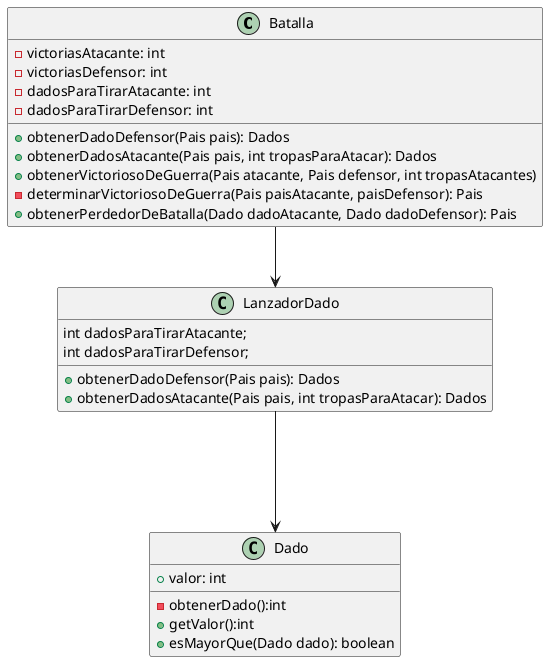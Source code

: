 @startuml
class Batalla{
    -victoriasAtacante: int
    -victoriasDefensor: int
    -dadosParaTirarAtacante: int
    -dadosParaTirarDefensor: int

    +obtenerDadoDefensor(Pais pais): Dados
    +obtenerDadosAtacante(Pais pais, int tropasParaAtacar): Dados
    +obtenerVictoriosoDeGuerra(Pais atacante, Pais defensor, int tropasAtacantes)
    -determinarVictoriosoDeGuerra(Pais paisAtacante, paisDefensor): Pais
    +obtenerPerdedorDeBatalla(Dado dadoAtacante, Dado dadoDefensor): Pais
}

class LanzadorDado{
 int dadosParaTirarAtacante;
 int dadosParaTirarDefensor;
     +obtenerDadoDefensor(Pais pais): Dados
     +obtenerDadosAtacante(Pais pais, int tropasParaAtacar): Dados
}

class Dado{
    +valor: int
    -obtenerDado():int
    +getValor():int
    +esMayorQue(Dado dado): boolean
}

Batalla-->LanzadorDado
LanzadorDado--->Dado

@enduml